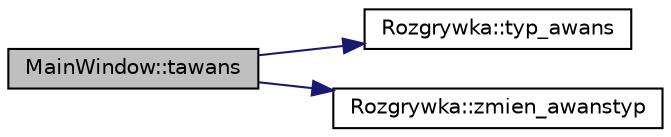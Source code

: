 digraph G
{
  edge [fontname="Helvetica",fontsize="10",labelfontname="Helvetica",labelfontsize="10"];
  node [fontname="Helvetica",fontsize="10",shape=record];
  rankdir="LR";
  Node1 [label="MainWindow::tawans",height=0.2,width=0.4,color="black", fillcolor="grey75", style="filled" fontcolor="black"];
  Node1 -> Node2 [color="midnightblue",fontsize="10",style="solid",fontname="Helvetica"];
  Node2 [label="Rozgrywka::typ_awans",height=0.2,width=0.4,color="black", fillcolor="white", style="filled",URL="$class_rozgrywka.html#a77dd365868aa43addd6b509a1984fa6c"];
  Node1 -> Node3 [color="midnightblue",fontsize="10",style="solid",fontname="Helvetica"];
  Node3 [label="Rozgrywka::zmien_awanstyp",height=0.2,width=0.4,color="black", fillcolor="white", style="filled",URL="$class_rozgrywka.html#a5b3772697dbb6f97e642107111adb5a9"];
}
